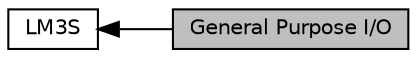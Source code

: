 digraph "General Purpose I/O"
{
  edge [fontname="Helvetica",fontsize="10",labelfontname="Helvetica",labelfontsize="10"];
  node [fontname="Helvetica",fontsize="10",shape=record];
  rankdir=LR;
  Node0 [label="General Purpose I/O",height=0.2,width=0.4,color="black", fillcolor="grey75", style="filled", fontcolor="black"];
  Node1 [label="LM3S",height=0.2,width=0.4,color="black", fillcolor="white", style="filled",URL="$group__LM3Sxx.html",tooltip="Libraries for TI Stellaris LM3S series. "];
  Node1->Node0 [shape=plaintext, dir="back", style="solid"];
}
